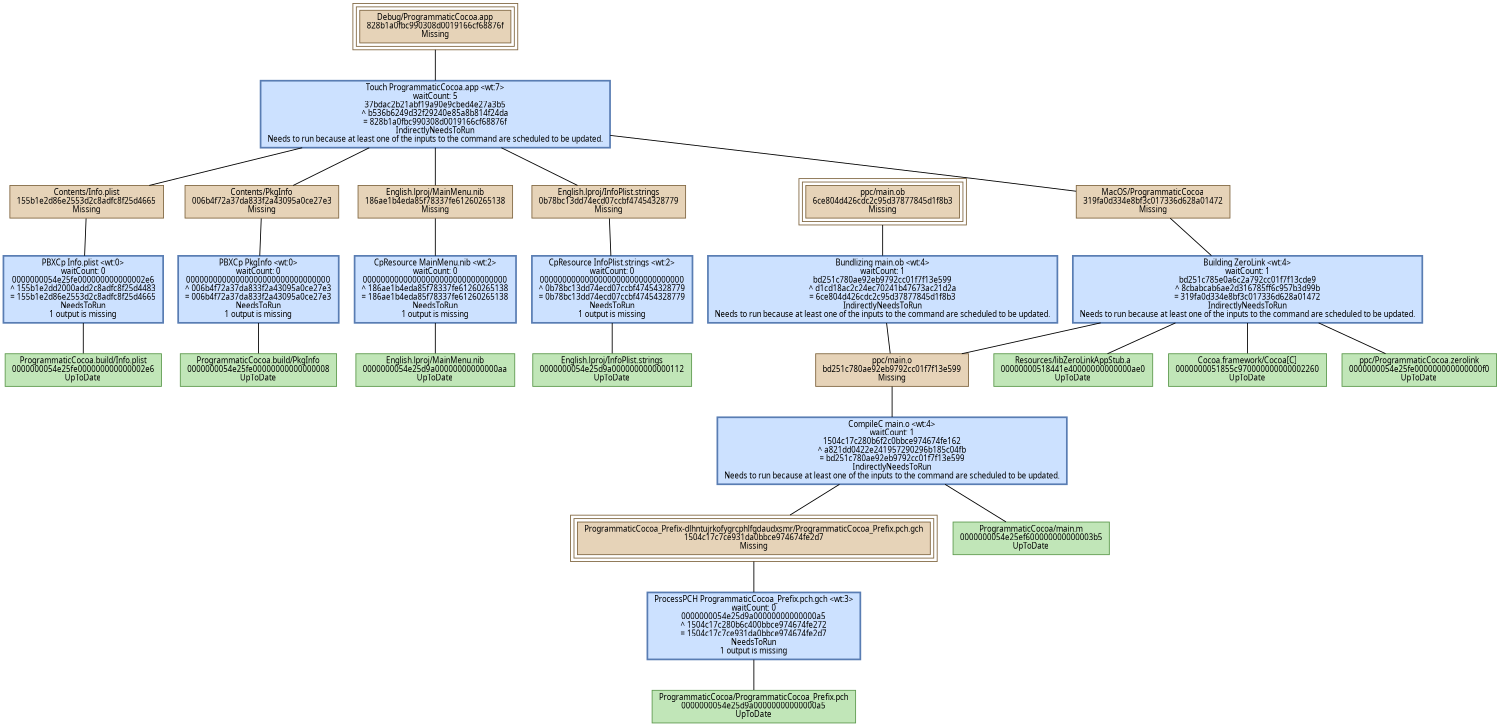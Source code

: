 digraph ProgrammaticCocoa {
   size = "10.000000,8.500000";
   concentrate = false;

   node [ shape = box, style = filled, color = "0.3 0.5 0.6", fillcolor = "0.3 0.2 0.9", fontname = "Monaco", fontsize = "9" ];
   n00001 [ label = "Debug/ProgrammaticCocoa.app\n828b1a0fbc990308d0019166cf68876f\nMissing", color = "0.1 0.5 0.5", fillcolor = "0.1 0.2 0.9", peripheries = 3 ];
   n00002 [ label = "Contents/Info.plist\n155b1e2d86e2553d2c8adfc8f25d4665\nMissing", color = "0.1 0.5 0.5", fillcolor = "0.1 0.2 0.9" ];
   n00003 [ label = "ProgrammaticCocoa.build/Info.plist\n0000000054e25fe000000000000002e6\nUpToDate" ];
   n00004 [ label = "Contents/PkgInfo\n006b4f72a37da833f2a43095a0ce27e3\nMissing", color = "0.1 0.5 0.5", fillcolor = "0.1 0.2 0.9" ];
   n00005 [ label = "ProgrammaticCocoa.build/PkgInfo\n0000000054e25fe00000000000000008\nUpToDate" ];
   n00006 [ label = "English.lproj/MainMenu.nib\n186ae1b4eda85f78337fe61260265138\nMissing", color = "0.1 0.5 0.5", fillcolor = "0.1 0.2 0.9" ];
   n00007 [ label = "English.lproj/MainMenu.nib\n0000000054e25d9a00000000000000aa\nUpToDate" ];
   n00008 [ label = "English.lproj/InfoPlist.strings\n0b78bc13dd74ecd07ccbf47454328779\nMissing", color = "0.1 0.5 0.5", fillcolor = "0.1 0.2 0.9" ];
   n00009 [ label = "English.lproj/InfoPlist.strings\n0000000054e25d9a0000000000000112\nUpToDate" ];
   n00010 [ label = "ppc/main.o\nbd251c780ae92eb9792cc01f7f13e599\nMissing", color = "0.1 0.5 0.5", fillcolor = "0.1 0.2 0.9" ];
   n00011 [ label = "ProgrammaticCocoa/ProgrammaticCocoa_Prefix.pch\n0000000054e25d9a00000000000000a5\nUpToDate" ];
   n00012 [ label = "ProgrammaticCocoa_Prefix-dlhntujrkofygrcphlfgdaudxsmr/ProgrammaticCocoa_Prefix.pch.gch\n1504c17c7ce931da0bbce974674fe2d7\nMissing", color = "0.1 0.5 0.5", fillcolor = "0.1 0.2 0.9", peripheries = 3 ];
   n00013 [ label = "ProgrammaticCocoa/main.m\n0000000054e25ef600000000000003b5\nUpToDate" ];
   n00014 [ label = "MacOS/ProgrammaticCocoa\n319fa0d334e8bf3c017336d628a01472\nMissing", color = "0.1 0.5 0.5", fillcolor = "0.1 0.2 0.9" ];
   n00015 [ label = "ppc/main.ob\n6ce804d426cdc2c95d37877845d1f8b3\nMissing", color = "0.1 0.5 0.5", fillcolor = "0.1 0.2 0.9", peripheries = 3 ];
   n00016 [ label = "Resources/libZeroLinkAppStub.a\n00000000518441e40000000000000ae0\nUpToDate" ];
   n00017 [ label = "Cocoa.framework/Cocoa[C]\n0000000051855c970000000000002260\nUpToDate" ];
   n00018 [ label = "ppc/ProgrammaticCocoa.zerolink\n0000000054e25fe000000000000000f0\nUpToDate" ];

   node [ shape = box, style = "filled,bold", color = "0.7 0.5 0.7", fillcolor = "0.7 0.2 1.0", fontname = "Monaco", fontsize = "9" ];
   c00001 [ label = "PBXCp Info.plist <wt:0>\nwaitCount: 0\n0000000054e25fe000000000000002e6\n^ 155b1e2dd2000add2c8adfc8f25d4483\n= 155b1e2d86e2553d2c8adfc8f25d4665\nNeedsToRun\n1 output is missing", color = "0.6 0.5 0.7", fillcolor = "0.6 0.2 1.0" ];
   c00002 [ label = "PBXCp PkgInfo <wt:0>\nwaitCount: 0\n00000000000000000000000000000000\n^ 006b4f72a37da833f2a43095a0ce27e3\n= 006b4f72a37da833f2a43095a0ce27e3\nNeedsToRun\n1 output is missing", color = "0.6 0.5 0.7", fillcolor = "0.6 0.2 1.0" ];
   c00003 [ label = "CpResource MainMenu.nib <wt:2>\nwaitCount: 0\n00000000000000000000000000000000\n^ 186ae1b4eda85f78337fe61260265138\n= 186ae1b4eda85f78337fe61260265138\nNeedsToRun\n1 output is missing", color = "0.6 0.5 0.7", fillcolor = "0.6 0.2 1.0" ];
   c00004 [ label = "CpResource InfoPlist.strings <wt:2>\nwaitCount: 0\n00000000000000000000000000000000\n^ 0b78bc13dd74ecd07ccbf47454328779\n= 0b78bc13dd74ecd07ccbf47454328779\nNeedsToRun\n1 output is missing", color = "0.6 0.5 0.7", fillcolor = "0.6 0.2 1.0" ];
   c00005 [ label = "CompileC main.o <wt:4>\nwaitCount: 1\n1504c17c280b6f2c0bbce974674fe162\n^ a821dd0422e241957290296b185c04fb\n= bd251c780ae92eb9792cc01f7f13e599\nIndirectlyNeedsToRun\nNeeds to run because at least one of the inputs to the command are scheduled to be updated.", color = "0.6 0.5 0.7", fillcolor = "0.6 0.2 1.0" ];
   c00006 [ label = "ProcessPCH ProgrammaticCocoa_Prefix.pch.gch <wt:3>\nwaitCount: 0\n0000000054e25d9a00000000000000a5\n^ 1504c17c280b6c400bbce974674fe272\n= 1504c17c7ce931da0bbce974674fe2d7\nNeedsToRun\n1 output is missing", color = "0.6 0.5 0.7", fillcolor = "0.6 0.2 1.0" ];
   c00007 [ label = "Bundlizing main.ob <wt:4>\nwaitCount: 1\nbd251c780ae92eb9792cc01f7f13e599\n^ d1cd18ac2c24ec70241b47673ac21d2a\n= 6ce804d426cdc2c95d37877845d1f8b3\nIndirectlyNeedsToRun\nNeeds to run because at least one of the inputs to the command are scheduled to be updated.", color = "0.6 0.5 0.7", fillcolor = "0.6 0.2 1.0" ];
   c00008 [ label = "Building ZeroLink <wt:4>\nwaitCount: 1\nbd251c785e0a6c2a792cc01f7f13cde9\n^ 8cbabcab6ae2d316785ff6c957b3d99b\n= 319fa0d334e8bf3c017336d628a01472\nIndirectlyNeedsToRun\nNeeds to run because at least one of the inputs to the command are scheduled to be updated.", color = "0.6 0.5 0.7", fillcolor = "0.6 0.2 1.0" ];
   c00009 [ label = "Touch ProgrammaticCocoa.app <wt:7>\nwaitCount: 5\n37bdac2b21abf19a90e9cbed4e27a3b5\n^ b536b6249d32f29240e85a8b814f24da\n= 828b1a0fbc990308d0019166cf68876f\nIndirectlyNeedsToRun\nNeeds to run because at least one of the inputs to the command are scheduled to be updated.", color = "0.6 0.5 0.7", fillcolor = "0.6 0.2 1.0" ];

   edge [ style = solid, color = black, arrowhead = none, arrowtail = normal ];
   n00001 -> { c00009 };
   n00002 -> { c00001 };
   n00004 -> { c00002 };
   n00006 -> { c00003 };
   n00008 -> { c00004 };
   n00010 -> { c00005 };
   n00012 -> { c00006 };
   n00014 -> { c00008 };
   n00015 -> { c00007 };
   c00001 -> { n00003 };
   c00002 -> { n00005 n00005 };
   c00003 -> { n00007 n00007 };
   c00004 -> { n00009 n00009 };
   c00005 -> { n00012 n00013 };
   c00006 -> { n00011 };
   c00007 -> { n00010 };
   c00008 -> { n00010 n00016 n00017 n00018 };
   c00009 -> { n00002 n00004 n00006 n00008 n00014 };

   edge [ style = solid, color = gray60, arrowhead = none, arrowtail = normal ];
}
